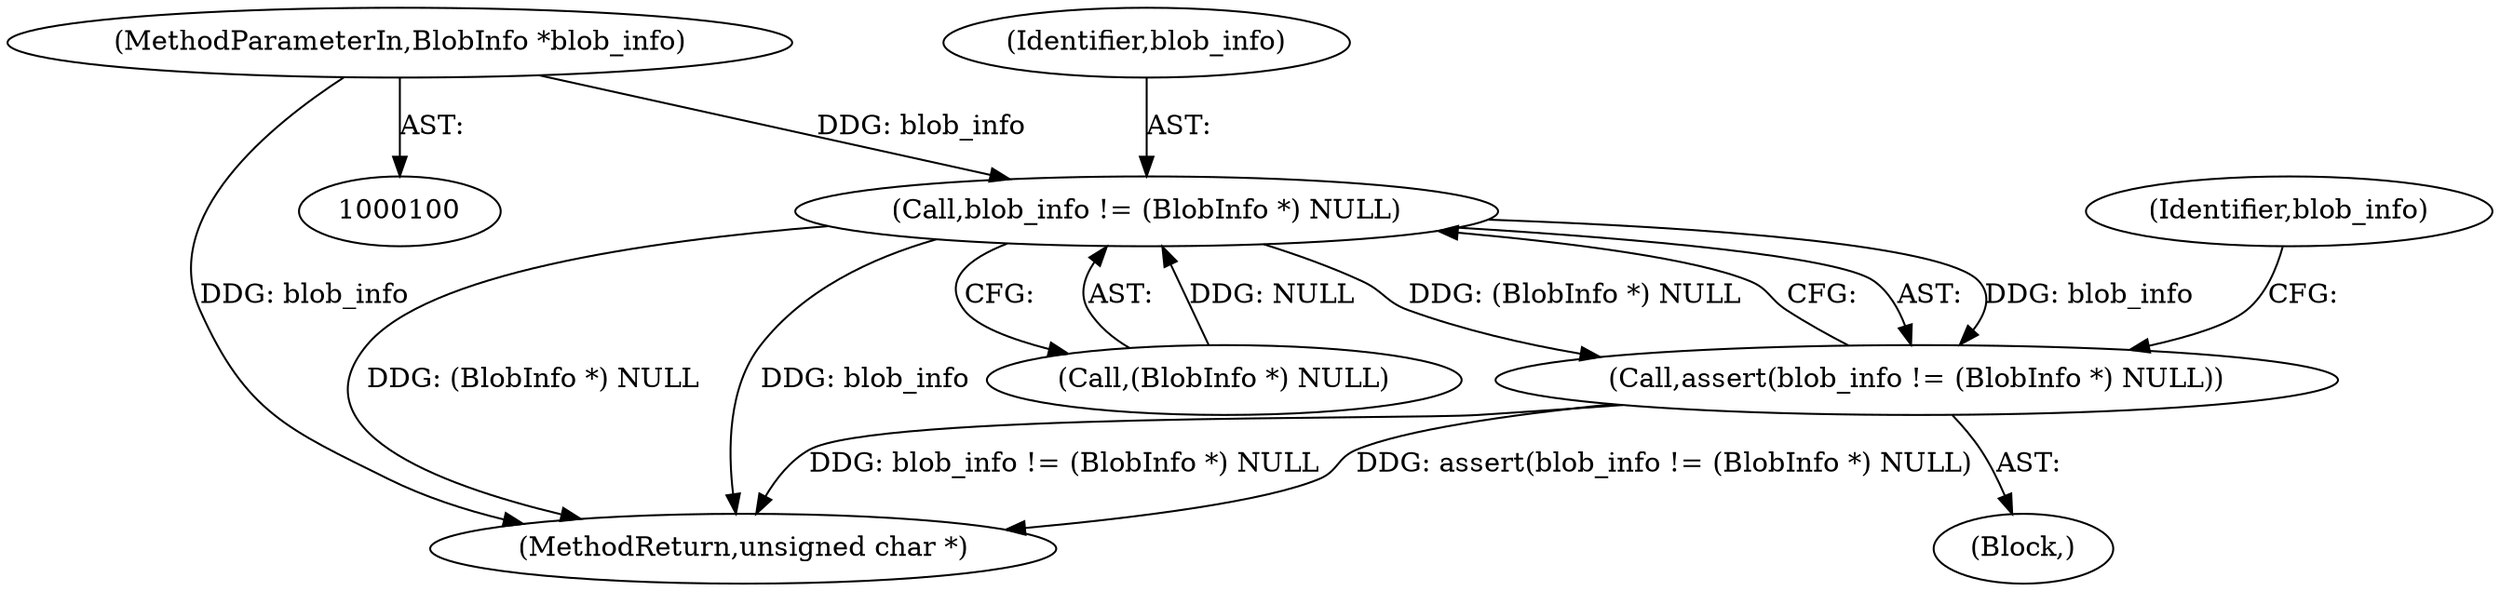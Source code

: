 digraph "0_ImageMagick6_614a257295bdcdeda347086761062ac7658b6830@pointer" {
"1000101" [label="(MethodParameterIn,BlobInfo *blob_info)"];
"1000105" [label="(Call,blob_info != (BlobInfo *) NULL)"];
"1000104" [label="(Call,assert(blob_info != (BlobInfo *) NULL))"];
"1000104" [label="(Call,assert(blob_info != (BlobInfo *) NULL))"];
"1000113" [label="(Identifier,blob_info)"];
"1000106" [label="(Identifier,blob_info)"];
"1000213" [label="(MethodReturn,unsigned char *)"];
"1000107" [label="(Call,(BlobInfo *) NULL)"];
"1000102" [label="(Block,)"];
"1000105" [label="(Call,blob_info != (BlobInfo *) NULL)"];
"1000101" [label="(MethodParameterIn,BlobInfo *blob_info)"];
"1000101" -> "1000100"  [label="AST: "];
"1000101" -> "1000213"  [label="DDG: blob_info"];
"1000101" -> "1000105"  [label="DDG: blob_info"];
"1000105" -> "1000104"  [label="AST: "];
"1000105" -> "1000107"  [label="CFG: "];
"1000106" -> "1000105"  [label="AST: "];
"1000107" -> "1000105"  [label="AST: "];
"1000104" -> "1000105"  [label="CFG: "];
"1000105" -> "1000213"  [label="DDG: (BlobInfo *) NULL"];
"1000105" -> "1000213"  [label="DDG: blob_info"];
"1000105" -> "1000104"  [label="DDG: blob_info"];
"1000105" -> "1000104"  [label="DDG: (BlobInfo *) NULL"];
"1000107" -> "1000105"  [label="DDG: NULL"];
"1000104" -> "1000102"  [label="AST: "];
"1000113" -> "1000104"  [label="CFG: "];
"1000104" -> "1000213"  [label="DDG: blob_info != (BlobInfo *) NULL"];
"1000104" -> "1000213"  [label="DDG: assert(blob_info != (BlobInfo *) NULL)"];
}
